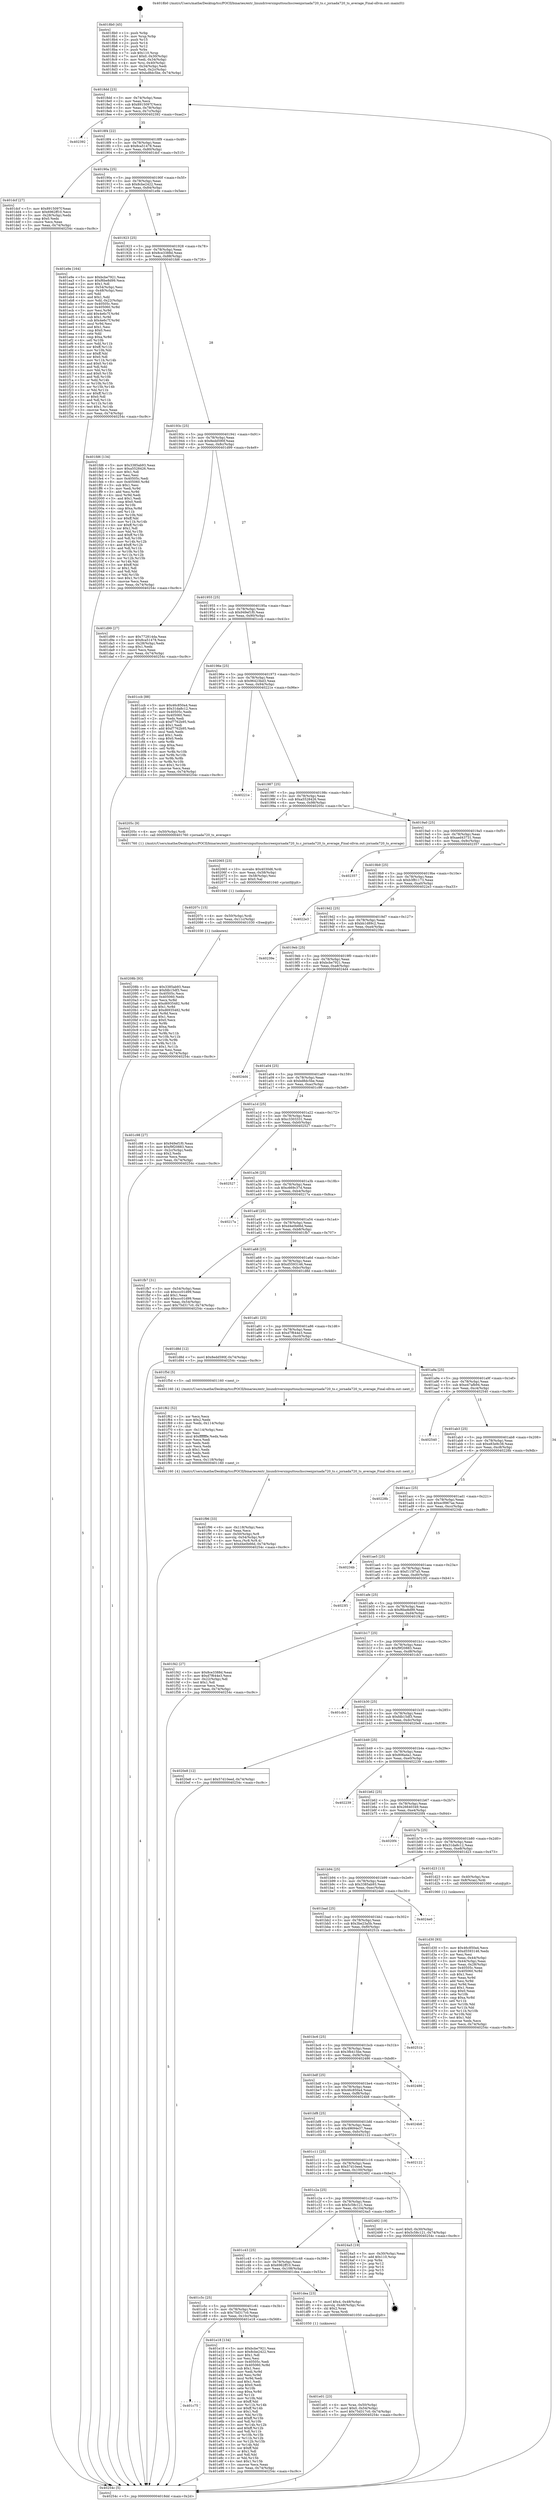 digraph "0x4018b0" {
  label = "0x4018b0 (/mnt/c/Users/mathe/Desktop/tcc/POCII/binaries/extr_linuxdriversinputtouchscreenjornada720_ts.c_jornada720_ts_average_Final-ollvm.out::main(0))"
  labelloc = "t"
  node[shape=record]

  Entry [label="",width=0.3,height=0.3,shape=circle,fillcolor=black,style=filled]
  "0x4018dd" [label="{
     0x4018dd [23]\l
     | [instrs]\l
     &nbsp;&nbsp;0x4018dd \<+3\>: mov -0x74(%rbp),%eax\l
     &nbsp;&nbsp;0x4018e0 \<+2\>: mov %eax,%ecx\l
     &nbsp;&nbsp;0x4018e2 \<+6\>: sub $0x8915097f,%ecx\l
     &nbsp;&nbsp;0x4018e8 \<+3\>: mov %eax,-0x78(%rbp)\l
     &nbsp;&nbsp;0x4018eb \<+3\>: mov %ecx,-0x7c(%rbp)\l
     &nbsp;&nbsp;0x4018ee \<+6\>: je 0000000000402392 \<main+0xae2\>\l
  }"]
  "0x402392" [label="{
     0x402392\l
  }", style=dashed]
  "0x4018f4" [label="{
     0x4018f4 [22]\l
     | [instrs]\l
     &nbsp;&nbsp;0x4018f4 \<+5\>: jmp 00000000004018f9 \<main+0x49\>\l
     &nbsp;&nbsp;0x4018f9 \<+3\>: mov -0x78(%rbp),%eax\l
     &nbsp;&nbsp;0x4018fc \<+5\>: sub $0x8ca51478,%eax\l
     &nbsp;&nbsp;0x401901 \<+3\>: mov %eax,-0x80(%rbp)\l
     &nbsp;&nbsp;0x401904 \<+6\>: je 0000000000401dcf \<main+0x51f\>\l
  }"]
  Exit [label="",width=0.3,height=0.3,shape=circle,fillcolor=black,style=filled,peripheries=2]
  "0x401dcf" [label="{
     0x401dcf [27]\l
     | [instrs]\l
     &nbsp;&nbsp;0x401dcf \<+5\>: mov $0x8915097f,%eax\l
     &nbsp;&nbsp;0x401dd4 \<+5\>: mov $0x6962ff10,%ecx\l
     &nbsp;&nbsp;0x401dd9 \<+3\>: mov -0x28(%rbp),%edx\l
     &nbsp;&nbsp;0x401ddc \<+3\>: cmp $0x0,%edx\l
     &nbsp;&nbsp;0x401ddf \<+3\>: cmove %ecx,%eax\l
     &nbsp;&nbsp;0x401de2 \<+3\>: mov %eax,-0x74(%rbp)\l
     &nbsp;&nbsp;0x401de5 \<+5\>: jmp 000000000040254c \<main+0xc9c\>\l
  }"]
  "0x40190a" [label="{
     0x40190a [25]\l
     | [instrs]\l
     &nbsp;&nbsp;0x40190a \<+5\>: jmp 000000000040190f \<main+0x5f\>\l
     &nbsp;&nbsp;0x40190f \<+3\>: mov -0x78(%rbp),%eax\l
     &nbsp;&nbsp;0x401912 \<+5\>: sub $0x8cbe2422,%eax\l
     &nbsp;&nbsp;0x401917 \<+6\>: mov %eax,-0x84(%rbp)\l
     &nbsp;&nbsp;0x40191d \<+6\>: je 0000000000401e9e \<main+0x5ee\>\l
  }"]
  "0x40208b" [label="{
     0x40208b [93]\l
     | [instrs]\l
     &nbsp;&nbsp;0x40208b \<+5\>: mov $0x3385ab93,%eax\l
     &nbsp;&nbsp;0x402090 \<+5\>: mov $0xfdb15df3,%esi\l
     &nbsp;&nbsp;0x402095 \<+7\>: mov 0x40505c,%ecx\l
     &nbsp;&nbsp;0x40209c \<+7\>: mov 0x405060,%edx\l
     &nbsp;&nbsp;0x4020a3 \<+3\>: mov %ecx,%r8d\l
     &nbsp;&nbsp;0x4020a6 \<+7\>: sub $0xd6935482,%r8d\l
     &nbsp;&nbsp;0x4020ad \<+4\>: sub $0x1,%r8d\l
     &nbsp;&nbsp;0x4020b1 \<+7\>: add $0xd6935482,%r8d\l
     &nbsp;&nbsp;0x4020b8 \<+4\>: imul %r8d,%ecx\l
     &nbsp;&nbsp;0x4020bc \<+3\>: and $0x1,%ecx\l
     &nbsp;&nbsp;0x4020bf \<+3\>: cmp $0x0,%ecx\l
     &nbsp;&nbsp;0x4020c2 \<+4\>: sete %r9b\l
     &nbsp;&nbsp;0x4020c6 \<+3\>: cmp $0xa,%edx\l
     &nbsp;&nbsp;0x4020c9 \<+4\>: setl %r10b\l
     &nbsp;&nbsp;0x4020cd \<+3\>: mov %r9b,%r11b\l
     &nbsp;&nbsp;0x4020d0 \<+3\>: and %r10b,%r11b\l
     &nbsp;&nbsp;0x4020d3 \<+3\>: xor %r10b,%r9b\l
     &nbsp;&nbsp;0x4020d6 \<+3\>: or %r9b,%r11b\l
     &nbsp;&nbsp;0x4020d9 \<+4\>: test $0x1,%r11b\l
     &nbsp;&nbsp;0x4020dd \<+3\>: cmovne %esi,%eax\l
     &nbsp;&nbsp;0x4020e0 \<+3\>: mov %eax,-0x74(%rbp)\l
     &nbsp;&nbsp;0x4020e3 \<+5\>: jmp 000000000040254c \<main+0xc9c\>\l
  }"]
  "0x401e9e" [label="{
     0x401e9e [164]\l
     | [instrs]\l
     &nbsp;&nbsp;0x401e9e \<+5\>: mov $0xbcbe7921,%eax\l
     &nbsp;&nbsp;0x401ea3 \<+5\>: mov $0xf6be8d99,%ecx\l
     &nbsp;&nbsp;0x401ea8 \<+2\>: mov $0x1,%dl\l
     &nbsp;&nbsp;0x401eaa \<+3\>: mov -0x54(%rbp),%esi\l
     &nbsp;&nbsp;0x401ead \<+3\>: cmp -0x48(%rbp),%esi\l
     &nbsp;&nbsp;0x401eb0 \<+4\>: setl %dil\l
     &nbsp;&nbsp;0x401eb4 \<+4\>: and $0x1,%dil\l
     &nbsp;&nbsp;0x401eb8 \<+4\>: mov %dil,-0x22(%rbp)\l
     &nbsp;&nbsp;0x401ebc \<+7\>: mov 0x40505c,%esi\l
     &nbsp;&nbsp;0x401ec3 \<+8\>: mov 0x405060,%r8d\l
     &nbsp;&nbsp;0x401ecb \<+3\>: mov %esi,%r9d\l
     &nbsp;&nbsp;0x401ece \<+7\>: add $0x4e6c7f,%r9d\l
     &nbsp;&nbsp;0x401ed5 \<+4\>: sub $0x1,%r9d\l
     &nbsp;&nbsp;0x401ed9 \<+7\>: sub $0x4e6c7f,%r9d\l
     &nbsp;&nbsp;0x401ee0 \<+4\>: imul %r9d,%esi\l
     &nbsp;&nbsp;0x401ee4 \<+3\>: and $0x1,%esi\l
     &nbsp;&nbsp;0x401ee7 \<+3\>: cmp $0x0,%esi\l
     &nbsp;&nbsp;0x401eea \<+4\>: sete %dil\l
     &nbsp;&nbsp;0x401eee \<+4\>: cmp $0xa,%r8d\l
     &nbsp;&nbsp;0x401ef2 \<+4\>: setl %r10b\l
     &nbsp;&nbsp;0x401ef6 \<+3\>: mov %dil,%r11b\l
     &nbsp;&nbsp;0x401ef9 \<+4\>: xor $0xff,%r11b\l
     &nbsp;&nbsp;0x401efd \<+3\>: mov %r10b,%bl\l
     &nbsp;&nbsp;0x401f00 \<+3\>: xor $0xff,%bl\l
     &nbsp;&nbsp;0x401f03 \<+3\>: xor $0x0,%dl\l
     &nbsp;&nbsp;0x401f06 \<+3\>: mov %r11b,%r14b\l
     &nbsp;&nbsp;0x401f09 \<+4\>: and $0x0,%r14b\l
     &nbsp;&nbsp;0x401f0d \<+3\>: and %dl,%dil\l
     &nbsp;&nbsp;0x401f10 \<+3\>: mov %bl,%r15b\l
     &nbsp;&nbsp;0x401f13 \<+4\>: and $0x0,%r15b\l
     &nbsp;&nbsp;0x401f17 \<+3\>: and %dl,%r10b\l
     &nbsp;&nbsp;0x401f1a \<+3\>: or %dil,%r14b\l
     &nbsp;&nbsp;0x401f1d \<+3\>: or %r10b,%r15b\l
     &nbsp;&nbsp;0x401f20 \<+3\>: xor %r15b,%r14b\l
     &nbsp;&nbsp;0x401f23 \<+3\>: or %bl,%r11b\l
     &nbsp;&nbsp;0x401f26 \<+4\>: xor $0xff,%r11b\l
     &nbsp;&nbsp;0x401f2a \<+3\>: or $0x0,%dl\l
     &nbsp;&nbsp;0x401f2d \<+3\>: and %dl,%r11b\l
     &nbsp;&nbsp;0x401f30 \<+3\>: or %r11b,%r14b\l
     &nbsp;&nbsp;0x401f33 \<+4\>: test $0x1,%r14b\l
     &nbsp;&nbsp;0x401f37 \<+3\>: cmovne %ecx,%eax\l
     &nbsp;&nbsp;0x401f3a \<+3\>: mov %eax,-0x74(%rbp)\l
     &nbsp;&nbsp;0x401f3d \<+5\>: jmp 000000000040254c \<main+0xc9c\>\l
  }"]
  "0x401923" [label="{
     0x401923 [25]\l
     | [instrs]\l
     &nbsp;&nbsp;0x401923 \<+5\>: jmp 0000000000401928 \<main+0x78\>\l
     &nbsp;&nbsp;0x401928 \<+3\>: mov -0x78(%rbp),%eax\l
     &nbsp;&nbsp;0x40192b \<+5\>: sub $0x8ce3388d,%eax\l
     &nbsp;&nbsp;0x401930 \<+6\>: mov %eax,-0x88(%rbp)\l
     &nbsp;&nbsp;0x401936 \<+6\>: je 0000000000401fd6 \<main+0x726\>\l
  }"]
  "0x40207c" [label="{
     0x40207c [15]\l
     | [instrs]\l
     &nbsp;&nbsp;0x40207c \<+4\>: mov -0x50(%rbp),%rdi\l
     &nbsp;&nbsp;0x402080 \<+6\>: mov %eax,-0x11c(%rbp)\l
     &nbsp;&nbsp;0x402086 \<+5\>: call 0000000000401030 \<free@plt\>\l
     | [calls]\l
     &nbsp;&nbsp;0x401030 \{1\} (unknown)\l
  }"]
  "0x401fd6" [label="{
     0x401fd6 [134]\l
     | [instrs]\l
     &nbsp;&nbsp;0x401fd6 \<+5\>: mov $0x3385ab93,%eax\l
     &nbsp;&nbsp;0x401fdb \<+5\>: mov $0xa5528426,%ecx\l
     &nbsp;&nbsp;0x401fe0 \<+2\>: mov $0x1,%dl\l
     &nbsp;&nbsp;0x401fe2 \<+2\>: xor %esi,%esi\l
     &nbsp;&nbsp;0x401fe4 \<+7\>: mov 0x40505c,%edi\l
     &nbsp;&nbsp;0x401feb \<+8\>: mov 0x405060,%r8d\l
     &nbsp;&nbsp;0x401ff3 \<+3\>: sub $0x1,%esi\l
     &nbsp;&nbsp;0x401ff6 \<+3\>: mov %edi,%r9d\l
     &nbsp;&nbsp;0x401ff9 \<+3\>: add %esi,%r9d\l
     &nbsp;&nbsp;0x401ffc \<+4\>: imul %r9d,%edi\l
     &nbsp;&nbsp;0x402000 \<+3\>: and $0x1,%edi\l
     &nbsp;&nbsp;0x402003 \<+3\>: cmp $0x0,%edi\l
     &nbsp;&nbsp;0x402006 \<+4\>: sete %r10b\l
     &nbsp;&nbsp;0x40200a \<+4\>: cmp $0xa,%r8d\l
     &nbsp;&nbsp;0x40200e \<+4\>: setl %r11b\l
     &nbsp;&nbsp;0x402012 \<+3\>: mov %r10b,%bl\l
     &nbsp;&nbsp;0x402015 \<+3\>: xor $0xff,%bl\l
     &nbsp;&nbsp;0x402018 \<+3\>: mov %r11b,%r14b\l
     &nbsp;&nbsp;0x40201b \<+4\>: xor $0xff,%r14b\l
     &nbsp;&nbsp;0x40201f \<+3\>: xor $0x1,%dl\l
     &nbsp;&nbsp;0x402022 \<+3\>: mov %bl,%r15b\l
     &nbsp;&nbsp;0x402025 \<+4\>: and $0xff,%r15b\l
     &nbsp;&nbsp;0x402029 \<+3\>: and %dl,%r10b\l
     &nbsp;&nbsp;0x40202c \<+3\>: mov %r14b,%r12b\l
     &nbsp;&nbsp;0x40202f \<+4\>: and $0xff,%r12b\l
     &nbsp;&nbsp;0x402033 \<+3\>: and %dl,%r11b\l
     &nbsp;&nbsp;0x402036 \<+3\>: or %r10b,%r15b\l
     &nbsp;&nbsp;0x402039 \<+3\>: or %r11b,%r12b\l
     &nbsp;&nbsp;0x40203c \<+3\>: xor %r12b,%r15b\l
     &nbsp;&nbsp;0x40203f \<+3\>: or %r14b,%bl\l
     &nbsp;&nbsp;0x402042 \<+3\>: xor $0xff,%bl\l
     &nbsp;&nbsp;0x402045 \<+3\>: or $0x1,%dl\l
     &nbsp;&nbsp;0x402048 \<+2\>: and %dl,%bl\l
     &nbsp;&nbsp;0x40204a \<+3\>: or %bl,%r15b\l
     &nbsp;&nbsp;0x40204d \<+4\>: test $0x1,%r15b\l
     &nbsp;&nbsp;0x402051 \<+3\>: cmovne %ecx,%eax\l
     &nbsp;&nbsp;0x402054 \<+3\>: mov %eax,-0x74(%rbp)\l
     &nbsp;&nbsp;0x402057 \<+5\>: jmp 000000000040254c \<main+0xc9c\>\l
  }"]
  "0x40193c" [label="{
     0x40193c [25]\l
     | [instrs]\l
     &nbsp;&nbsp;0x40193c \<+5\>: jmp 0000000000401941 \<main+0x91\>\l
     &nbsp;&nbsp;0x401941 \<+3\>: mov -0x78(%rbp),%eax\l
     &nbsp;&nbsp;0x401944 \<+5\>: sub $0x8edd590f,%eax\l
     &nbsp;&nbsp;0x401949 \<+6\>: mov %eax,-0x8c(%rbp)\l
     &nbsp;&nbsp;0x40194f \<+6\>: je 0000000000401d99 \<main+0x4e9\>\l
  }"]
  "0x402065" [label="{
     0x402065 [23]\l
     | [instrs]\l
     &nbsp;&nbsp;0x402065 \<+10\>: movabs $0x4030d6,%rdi\l
     &nbsp;&nbsp;0x40206f \<+3\>: mov %eax,-0x58(%rbp)\l
     &nbsp;&nbsp;0x402072 \<+3\>: mov -0x58(%rbp),%esi\l
     &nbsp;&nbsp;0x402075 \<+2\>: mov $0x0,%al\l
     &nbsp;&nbsp;0x402077 \<+5\>: call 0000000000401040 \<printf@plt\>\l
     | [calls]\l
     &nbsp;&nbsp;0x401040 \{1\} (unknown)\l
  }"]
  "0x401d99" [label="{
     0x401d99 [27]\l
     | [instrs]\l
     &nbsp;&nbsp;0x401d99 \<+5\>: mov $0x772814da,%eax\l
     &nbsp;&nbsp;0x401d9e \<+5\>: mov $0x8ca51478,%ecx\l
     &nbsp;&nbsp;0x401da3 \<+3\>: mov -0x28(%rbp),%edx\l
     &nbsp;&nbsp;0x401da6 \<+3\>: cmp $0x1,%edx\l
     &nbsp;&nbsp;0x401da9 \<+3\>: cmovl %ecx,%eax\l
     &nbsp;&nbsp;0x401dac \<+3\>: mov %eax,-0x74(%rbp)\l
     &nbsp;&nbsp;0x401daf \<+5\>: jmp 000000000040254c \<main+0xc9c\>\l
  }"]
  "0x401955" [label="{
     0x401955 [25]\l
     | [instrs]\l
     &nbsp;&nbsp;0x401955 \<+5\>: jmp 000000000040195a \<main+0xaa\>\l
     &nbsp;&nbsp;0x40195a \<+3\>: mov -0x78(%rbp),%eax\l
     &nbsp;&nbsp;0x40195d \<+5\>: sub $0x949ef1f0,%eax\l
     &nbsp;&nbsp;0x401962 \<+6\>: mov %eax,-0x90(%rbp)\l
     &nbsp;&nbsp;0x401968 \<+6\>: je 0000000000401ccb \<main+0x41b\>\l
  }"]
  "0x401f96" [label="{
     0x401f96 [33]\l
     | [instrs]\l
     &nbsp;&nbsp;0x401f96 \<+6\>: mov -0x118(%rbp),%ecx\l
     &nbsp;&nbsp;0x401f9c \<+3\>: imul %eax,%ecx\l
     &nbsp;&nbsp;0x401f9f \<+4\>: mov -0x50(%rbp),%r8\l
     &nbsp;&nbsp;0x401fa3 \<+4\>: movslq -0x54(%rbp),%r9\l
     &nbsp;&nbsp;0x401fa7 \<+4\>: mov %ecx,(%r8,%r9,4)\l
     &nbsp;&nbsp;0x401fab \<+7\>: movl $0xd4e0b66d,-0x74(%rbp)\l
     &nbsp;&nbsp;0x401fb2 \<+5\>: jmp 000000000040254c \<main+0xc9c\>\l
  }"]
  "0x401ccb" [label="{
     0x401ccb [88]\l
     | [instrs]\l
     &nbsp;&nbsp;0x401ccb \<+5\>: mov $0x46c850a4,%eax\l
     &nbsp;&nbsp;0x401cd0 \<+5\>: mov $0x31da8c12,%ecx\l
     &nbsp;&nbsp;0x401cd5 \<+7\>: mov 0x40505c,%edx\l
     &nbsp;&nbsp;0x401cdc \<+7\>: mov 0x405060,%esi\l
     &nbsp;&nbsp;0x401ce3 \<+2\>: mov %edx,%edi\l
     &nbsp;&nbsp;0x401ce5 \<+6\>: sub $0xf7762b95,%edi\l
     &nbsp;&nbsp;0x401ceb \<+3\>: sub $0x1,%edi\l
     &nbsp;&nbsp;0x401cee \<+6\>: add $0xf7762b95,%edi\l
     &nbsp;&nbsp;0x401cf4 \<+3\>: imul %edi,%edx\l
     &nbsp;&nbsp;0x401cf7 \<+3\>: and $0x1,%edx\l
     &nbsp;&nbsp;0x401cfa \<+3\>: cmp $0x0,%edx\l
     &nbsp;&nbsp;0x401cfd \<+4\>: sete %r8b\l
     &nbsp;&nbsp;0x401d01 \<+3\>: cmp $0xa,%esi\l
     &nbsp;&nbsp;0x401d04 \<+4\>: setl %r9b\l
     &nbsp;&nbsp;0x401d08 \<+3\>: mov %r8b,%r10b\l
     &nbsp;&nbsp;0x401d0b \<+3\>: and %r9b,%r10b\l
     &nbsp;&nbsp;0x401d0e \<+3\>: xor %r9b,%r8b\l
     &nbsp;&nbsp;0x401d11 \<+3\>: or %r8b,%r10b\l
     &nbsp;&nbsp;0x401d14 \<+4\>: test $0x1,%r10b\l
     &nbsp;&nbsp;0x401d18 \<+3\>: cmovne %ecx,%eax\l
     &nbsp;&nbsp;0x401d1b \<+3\>: mov %eax,-0x74(%rbp)\l
     &nbsp;&nbsp;0x401d1e \<+5\>: jmp 000000000040254c \<main+0xc9c\>\l
  }"]
  "0x40196e" [label="{
     0x40196e [25]\l
     | [instrs]\l
     &nbsp;&nbsp;0x40196e \<+5\>: jmp 0000000000401973 \<main+0xc3\>\l
     &nbsp;&nbsp;0x401973 \<+3\>: mov -0x78(%rbp),%eax\l
     &nbsp;&nbsp;0x401976 \<+5\>: sub $0x96423bd3,%eax\l
     &nbsp;&nbsp;0x40197b \<+6\>: mov %eax,-0x94(%rbp)\l
     &nbsp;&nbsp;0x401981 \<+6\>: je 000000000040221e \<main+0x96e\>\l
  }"]
  "0x401f62" [label="{
     0x401f62 [52]\l
     | [instrs]\l
     &nbsp;&nbsp;0x401f62 \<+2\>: xor %ecx,%ecx\l
     &nbsp;&nbsp;0x401f64 \<+5\>: mov $0x2,%edx\l
     &nbsp;&nbsp;0x401f69 \<+6\>: mov %edx,-0x114(%rbp)\l
     &nbsp;&nbsp;0x401f6f \<+1\>: cltd\l
     &nbsp;&nbsp;0x401f70 \<+6\>: mov -0x114(%rbp),%esi\l
     &nbsp;&nbsp;0x401f76 \<+2\>: idiv %esi\l
     &nbsp;&nbsp;0x401f78 \<+6\>: imul $0xfffffffe,%edx,%edx\l
     &nbsp;&nbsp;0x401f7e \<+2\>: mov %ecx,%edi\l
     &nbsp;&nbsp;0x401f80 \<+2\>: sub %edx,%edi\l
     &nbsp;&nbsp;0x401f82 \<+2\>: mov %ecx,%edx\l
     &nbsp;&nbsp;0x401f84 \<+3\>: sub $0x1,%edx\l
     &nbsp;&nbsp;0x401f87 \<+2\>: add %edx,%edi\l
     &nbsp;&nbsp;0x401f89 \<+2\>: sub %edi,%ecx\l
     &nbsp;&nbsp;0x401f8b \<+6\>: mov %ecx,-0x118(%rbp)\l
     &nbsp;&nbsp;0x401f91 \<+5\>: call 0000000000401160 \<next_i\>\l
     | [calls]\l
     &nbsp;&nbsp;0x401160 \{4\} (/mnt/c/Users/mathe/Desktop/tcc/POCII/binaries/extr_linuxdriversinputtouchscreenjornada720_ts.c_jornada720_ts_average_Final-ollvm.out::next_i)\l
  }"]
  "0x40221e" [label="{
     0x40221e\l
  }", style=dashed]
  "0x401987" [label="{
     0x401987 [25]\l
     | [instrs]\l
     &nbsp;&nbsp;0x401987 \<+5\>: jmp 000000000040198c \<main+0xdc\>\l
     &nbsp;&nbsp;0x40198c \<+3\>: mov -0x78(%rbp),%eax\l
     &nbsp;&nbsp;0x40198f \<+5\>: sub $0xa5528426,%eax\l
     &nbsp;&nbsp;0x401994 \<+6\>: mov %eax,-0x98(%rbp)\l
     &nbsp;&nbsp;0x40199a \<+6\>: je 000000000040205c \<main+0x7ac\>\l
  }"]
  "0x401c75" [label="{
     0x401c75\l
  }", style=dashed]
  "0x40205c" [label="{
     0x40205c [9]\l
     | [instrs]\l
     &nbsp;&nbsp;0x40205c \<+4\>: mov -0x50(%rbp),%rdi\l
     &nbsp;&nbsp;0x402060 \<+5\>: call 0000000000401760 \<jornada720_ts_average\>\l
     | [calls]\l
     &nbsp;&nbsp;0x401760 \{1\} (/mnt/c/Users/mathe/Desktop/tcc/POCII/binaries/extr_linuxdriversinputtouchscreenjornada720_ts.c_jornada720_ts_average_Final-ollvm.out::jornada720_ts_average)\l
  }"]
  "0x4019a0" [label="{
     0x4019a0 [25]\l
     | [instrs]\l
     &nbsp;&nbsp;0x4019a0 \<+5\>: jmp 00000000004019a5 \<main+0xf5\>\l
     &nbsp;&nbsp;0x4019a5 \<+3\>: mov -0x78(%rbp),%eax\l
     &nbsp;&nbsp;0x4019a8 \<+5\>: sub $0xaed43731,%eax\l
     &nbsp;&nbsp;0x4019ad \<+6\>: mov %eax,-0x9c(%rbp)\l
     &nbsp;&nbsp;0x4019b3 \<+6\>: je 0000000000402357 \<main+0xaa7\>\l
  }"]
  "0x401e18" [label="{
     0x401e18 [134]\l
     | [instrs]\l
     &nbsp;&nbsp;0x401e18 \<+5\>: mov $0xbcbe7921,%eax\l
     &nbsp;&nbsp;0x401e1d \<+5\>: mov $0x8cbe2422,%ecx\l
     &nbsp;&nbsp;0x401e22 \<+2\>: mov $0x1,%dl\l
     &nbsp;&nbsp;0x401e24 \<+2\>: xor %esi,%esi\l
     &nbsp;&nbsp;0x401e26 \<+7\>: mov 0x40505c,%edi\l
     &nbsp;&nbsp;0x401e2d \<+8\>: mov 0x405060,%r8d\l
     &nbsp;&nbsp;0x401e35 \<+3\>: sub $0x1,%esi\l
     &nbsp;&nbsp;0x401e38 \<+3\>: mov %edi,%r9d\l
     &nbsp;&nbsp;0x401e3b \<+3\>: add %esi,%r9d\l
     &nbsp;&nbsp;0x401e3e \<+4\>: imul %r9d,%edi\l
     &nbsp;&nbsp;0x401e42 \<+3\>: and $0x1,%edi\l
     &nbsp;&nbsp;0x401e45 \<+3\>: cmp $0x0,%edi\l
     &nbsp;&nbsp;0x401e48 \<+4\>: sete %r10b\l
     &nbsp;&nbsp;0x401e4c \<+4\>: cmp $0xa,%r8d\l
     &nbsp;&nbsp;0x401e50 \<+4\>: setl %r11b\l
     &nbsp;&nbsp;0x401e54 \<+3\>: mov %r10b,%bl\l
     &nbsp;&nbsp;0x401e57 \<+3\>: xor $0xff,%bl\l
     &nbsp;&nbsp;0x401e5a \<+3\>: mov %r11b,%r14b\l
     &nbsp;&nbsp;0x401e5d \<+4\>: xor $0xff,%r14b\l
     &nbsp;&nbsp;0x401e61 \<+3\>: xor $0x1,%dl\l
     &nbsp;&nbsp;0x401e64 \<+3\>: mov %bl,%r15b\l
     &nbsp;&nbsp;0x401e67 \<+4\>: and $0xff,%r15b\l
     &nbsp;&nbsp;0x401e6b \<+3\>: and %dl,%r10b\l
     &nbsp;&nbsp;0x401e6e \<+3\>: mov %r14b,%r12b\l
     &nbsp;&nbsp;0x401e71 \<+4\>: and $0xff,%r12b\l
     &nbsp;&nbsp;0x401e75 \<+3\>: and %dl,%r11b\l
     &nbsp;&nbsp;0x401e78 \<+3\>: or %r10b,%r15b\l
     &nbsp;&nbsp;0x401e7b \<+3\>: or %r11b,%r12b\l
     &nbsp;&nbsp;0x401e7e \<+3\>: xor %r12b,%r15b\l
     &nbsp;&nbsp;0x401e81 \<+3\>: or %r14b,%bl\l
     &nbsp;&nbsp;0x401e84 \<+3\>: xor $0xff,%bl\l
     &nbsp;&nbsp;0x401e87 \<+3\>: or $0x1,%dl\l
     &nbsp;&nbsp;0x401e8a \<+2\>: and %dl,%bl\l
     &nbsp;&nbsp;0x401e8c \<+3\>: or %bl,%r15b\l
     &nbsp;&nbsp;0x401e8f \<+4\>: test $0x1,%r15b\l
     &nbsp;&nbsp;0x401e93 \<+3\>: cmovne %ecx,%eax\l
     &nbsp;&nbsp;0x401e96 \<+3\>: mov %eax,-0x74(%rbp)\l
     &nbsp;&nbsp;0x401e99 \<+5\>: jmp 000000000040254c \<main+0xc9c\>\l
  }"]
  "0x402357" [label="{
     0x402357\l
  }", style=dashed]
  "0x4019b9" [label="{
     0x4019b9 [25]\l
     | [instrs]\l
     &nbsp;&nbsp;0x4019b9 \<+5\>: jmp 00000000004019be \<main+0x10e\>\l
     &nbsp;&nbsp;0x4019be \<+3\>: mov -0x78(%rbp),%eax\l
     &nbsp;&nbsp;0x4019c1 \<+5\>: sub $0xb3f81173,%eax\l
     &nbsp;&nbsp;0x4019c6 \<+6\>: mov %eax,-0xa0(%rbp)\l
     &nbsp;&nbsp;0x4019cc \<+6\>: je 00000000004022e3 \<main+0xa33\>\l
  }"]
  "0x401e01" [label="{
     0x401e01 [23]\l
     | [instrs]\l
     &nbsp;&nbsp;0x401e01 \<+4\>: mov %rax,-0x50(%rbp)\l
     &nbsp;&nbsp;0x401e05 \<+7\>: movl $0x0,-0x54(%rbp)\l
     &nbsp;&nbsp;0x401e0c \<+7\>: movl $0x75d317c0,-0x74(%rbp)\l
     &nbsp;&nbsp;0x401e13 \<+5\>: jmp 000000000040254c \<main+0xc9c\>\l
  }"]
  "0x4022e3" [label="{
     0x4022e3\l
  }", style=dashed]
  "0x4019d2" [label="{
     0x4019d2 [25]\l
     | [instrs]\l
     &nbsp;&nbsp;0x4019d2 \<+5\>: jmp 00000000004019d7 \<main+0x127\>\l
     &nbsp;&nbsp;0x4019d7 \<+3\>: mov -0x78(%rbp),%eax\l
     &nbsp;&nbsp;0x4019da \<+5\>: sub $0xbb1d89c2,%eax\l
     &nbsp;&nbsp;0x4019df \<+6\>: mov %eax,-0xa4(%rbp)\l
     &nbsp;&nbsp;0x4019e5 \<+6\>: je 000000000040239e \<main+0xaee\>\l
  }"]
  "0x401c5c" [label="{
     0x401c5c [25]\l
     | [instrs]\l
     &nbsp;&nbsp;0x401c5c \<+5\>: jmp 0000000000401c61 \<main+0x3b1\>\l
     &nbsp;&nbsp;0x401c61 \<+3\>: mov -0x78(%rbp),%eax\l
     &nbsp;&nbsp;0x401c64 \<+5\>: sub $0x75d317c0,%eax\l
     &nbsp;&nbsp;0x401c69 \<+6\>: mov %eax,-0x10c(%rbp)\l
     &nbsp;&nbsp;0x401c6f \<+6\>: je 0000000000401e18 \<main+0x568\>\l
  }"]
  "0x40239e" [label="{
     0x40239e\l
  }", style=dashed]
  "0x4019eb" [label="{
     0x4019eb [25]\l
     | [instrs]\l
     &nbsp;&nbsp;0x4019eb \<+5\>: jmp 00000000004019f0 \<main+0x140\>\l
     &nbsp;&nbsp;0x4019f0 \<+3\>: mov -0x78(%rbp),%eax\l
     &nbsp;&nbsp;0x4019f3 \<+5\>: sub $0xbcbe7921,%eax\l
     &nbsp;&nbsp;0x4019f8 \<+6\>: mov %eax,-0xa8(%rbp)\l
     &nbsp;&nbsp;0x4019fe \<+6\>: je 00000000004024d4 \<main+0xc24\>\l
  }"]
  "0x401dea" [label="{
     0x401dea [23]\l
     | [instrs]\l
     &nbsp;&nbsp;0x401dea \<+7\>: movl $0x4,-0x48(%rbp)\l
     &nbsp;&nbsp;0x401df1 \<+4\>: movslq -0x48(%rbp),%rax\l
     &nbsp;&nbsp;0x401df5 \<+4\>: shl $0x2,%rax\l
     &nbsp;&nbsp;0x401df9 \<+3\>: mov %rax,%rdi\l
     &nbsp;&nbsp;0x401dfc \<+5\>: call 0000000000401050 \<malloc@plt\>\l
     | [calls]\l
     &nbsp;&nbsp;0x401050 \{1\} (unknown)\l
  }"]
  "0x4024d4" [label="{
     0x4024d4\l
  }", style=dashed]
  "0x401a04" [label="{
     0x401a04 [25]\l
     | [instrs]\l
     &nbsp;&nbsp;0x401a04 \<+5\>: jmp 0000000000401a09 \<main+0x159\>\l
     &nbsp;&nbsp;0x401a09 \<+3\>: mov -0x78(%rbp),%eax\l
     &nbsp;&nbsp;0x401a0c \<+5\>: sub $0xbd8dc5be,%eax\l
     &nbsp;&nbsp;0x401a11 \<+6\>: mov %eax,-0xac(%rbp)\l
     &nbsp;&nbsp;0x401a17 \<+6\>: je 0000000000401c98 \<main+0x3e8\>\l
  }"]
  "0x401c43" [label="{
     0x401c43 [25]\l
     | [instrs]\l
     &nbsp;&nbsp;0x401c43 \<+5\>: jmp 0000000000401c48 \<main+0x398\>\l
     &nbsp;&nbsp;0x401c48 \<+3\>: mov -0x78(%rbp),%eax\l
     &nbsp;&nbsp;0x401c4b \<+5\>: sub $0x6962ff10,%eax\l
     &nbsp;&nbsp;0x401c50 \<+6\>: mov %eax,-0x108(%rbp)\l
     &nbsp;&nbsp;0x401c56 \<+6\>: je 0000000000401dea \<main+0x53a\>\l
  }"]
  "0x401c98" [label="{
     0x401c98 [27]\l
     | [instrs]\l
     &nbsp;&nbsp;0x401c98 \<+5\>: mov $0x949ef1f0,%eax\l
     &nbsp;&nbsp;0x401c9d \<+5\>: mov $0xf9f20883,%ecx\l
     &nbsp;&nbsp;0x401ca2 \<+3\>: mov -0x2c(%rbp),%edx\l
     &nbsp;&nbsp;0x401ca5 \<+3\>: cmp $0x2,%edx\l
     &nbsp;&nbsp;0x401ca8 \<+3\>: cmovne %ecx,%eax\l
     &nbsp;&nbsp;0x401cab \<+3\>: mov %eax,-0x74(%rbp)\l
     &nbsp;&nbsp;0x401cae \<+5\>: jmp 000000000040254c \<main+0xc9c\>\l
  }"]
  "0x401a1d" [label="{
     0x401a1d [25]\l
     | [instrs]\l
     &nbsp;&nbsp;0x401a1d \<+5\>: jmp 0000000000401a22 \<main+0x172\>\l
     &nbsp;&nbsp;0x401a22 \<+3\>: mov -0x78(%rbp),%eax\l
     &nbsp;&nbsp;0x401a25 \<+5\>: sub $0xc3303331,%eax\l
     &nbsp;&nbsp;0x401a2a \<+6\>: mov %eax,-0xb0(%rbp)\l
     &nbsp;&nbsp;0x401a30 \<+6\>: je 0000000000402527 \<main+0xc77\>\l
  }"]
  "0x40254c" [label="{
     0x40254c [5]\l
     | [instrs]\l
     &nbsp;&nbsp;0x40254c \<+5\>: jmp 00000000004018dd \<main+0x2d\>\l
  }"]
  "0x4018b0" [label="{
     0x4018b0 [45]\l
     | [instrs]\l
     &nbsp;&nbsp;0x4018b0 \<+1\>: push %rbp\l
     &nbsp;&nbsp;0x4018b1 \<+3\>: mov %rsp,%rbp\l
     &nbsp;&nbsp;0x4018b4 \<+2\>: push %r15\l
     &nbsp;&nbsp;0x4018b6 \<+2\>: push %r14\l
     &nbsp;&nbsp;0x4018b8 \<+2\>: push %r12\l
     &nbsp;&nbsp;0x4018ba \<+1\>: push %rbx\l
     &nbsp;&nbsp;0x4018bb \<+7\>: sub $0x110,%rsp\l
     &nbsp;&nbsp;0x4018c2 \<+7\>: movl $0x0,-0x30(%rbp)\l
     &nbsp;&nbsp;0x4018c9 \<+3\>: mov %edi,-0x34(%rbp)\l
     &nbsp;&nbsp;0x4018cc \<+4\>: mov %rsi,-0x40(%rbp)\l
     &nbsp;&nbsp;0x4018d0 \<+3\>: mov -0x34(%rbp),%edi\l
     &nbsp;&nbsp;0x4018d3 \<+3\>: mov %edi,-0x2c(%rbp)\l
     &nbsp;&nbsp;0x4018d6 \<+7\>: movl $0xbd8dc5be,-0x74(%rbp)\l
  }"]
  "0x4024a5" [label="{
     0x4024a5 [19]\l
     | [instrs]\l
     &nbsp;&nbsp;0x4024a5 \<+3\>: mov -0x30(%rbp),%eax\l
     &nbsp;&nbsp;0x4024a8 \<+7\>: add $0x110,%rsp\l
     &nbsp;&nbsp;0x4024af \<+1\>: pop %rbx\l
     &nbsp;&nbsp;0x4024b0 \<+2\>: pop %r12\l
     &nbsp;&nbsp;0x4024b2 \<+2\>: pop %r14\l
     &nbsp;&nbsp;0x4024b4 \<+2\>: pop %r15\l
     &nbsp;&nbsp;0x4024b6 \<+1\>: pop %rbp\l
     &nbsp;&nbsp;0x4024b7 \<+1\>: ret\l
  }"]
  "0x402527" [label="{
     0x402527\l
  }", style=dashed]
  "0x401a36" [label="{
     0x401a36 [25]\l
     | [instrs]\l
     &nbsp;&nbsp;0x401a36 \<+5\>: jmp 0000000000401a3b \<main+0x18b\>\l
     &nbsp;&nbsp;0x401a3b \<+3\>: mov -0x78(%rbp),%eax\l
     &nbsp;&nbsp;0x401a3e \<+5\>: sub $0xc669c37d,%eax\l
     &nbsp;&nbsp;0x401a43 \<+6\>: mov %eax,-0xb4(%rbp)\l
     &nbsp;&nbsp;0x401a49 \<+6\>: je 000000000040217a \<main+0x8ca\>\l
  }"]
  "0x401c2a" [label="{
     0x401c2a [25]\l
     | [instrs]\l
     &nbsp;&nbsp;0x401c2a \<+5\>: jmp 0000000000401c2f \<main+0x37f\>\l
     &nbsp;&nbsp;0x401c2f \<+3\>: mov -0x78(%rbp),%eax\l
     &nbsp;&nbsp;0x401c32 \<+5\>: sub $0x5c58c121,%eax\l
     &nbsp;&nbsp;0x401c37 \<+6\>: mov %eax,-0x104(%rbp)\l
     &nbsp;&nbsp;0x401c3d \<+6\>: je 00000000004024a5 \<main+0xbf5\>\l
  }"]
  "0x40217a" [label="{
     0x40217a\l
  }", style=dashed]
  "0x401a4f" [label="{
     0x401a4f [25]\l
     | [instrs]\l
     &nbsp;&nbsp;0x401a4f \<+5\>: jmp 0000000000401a54 \<main+0x1a4\>\l
     &nbsp;&nbsp;0x401a54 \<+3\>: mov -0x78(%rbp),%eax\l
     &nbsp;&nbsp;0x401a57 \<+5\>: sub $0xd4e0b66d,%eax\l
     &nbsp;&nbsp;0x401a5c \<+6\>: mov %eax,-0xb8(%rbp)\l
     &nbsp;&nbsp;0x401a62 \<+6\>: je 0000000000401fb7 \<main+0x707\>\l
  }"]
  "0x402492" [label="{
     0x402492 [19]\l
     | [instrs]\l
     &nbsp;&nbsp;0x402492 \<+7\>: movl $0x0,-0x30(%rbp)\l
     &nbsp;&nbsp;0x402499 \<+7\>: movl $0x5c58c121,-0x74(%rbp)\l
     &nbsp;&nbsp;0x4024a0 \<+5\>: jmp 000000000040254c \<main+0xc9c\>\l
  }"]
  "0x401fb7" [label="{
     0x401fb7 [31]\l
     | [instrs]\l
     &nbsp;&nbsp;0x401fb7 \<+3\>: mov -0x54(%rbp),%eax\l
     &nbsp;&nbsp;0x401fba \<+5\>: sub $0xccc01d99,%eax\l
     &nbsp;&nbsp;0x401fbf \<+3\>: add $0x1,%eax\l
     &nbsp;&nbsp;0x401fc2 \<+5\>: add $0xccc01d99,%eax\l
     &nbsp;&nbsp;0x401fc7 \<+3\>: mov %eax,-0x54(%rbp)\l
     &nbsp;&nbsp;0x401fca \<+7\>: movl $0x75d317c0,-0x74(%rbp)\l
     &nbsp;&nbsp;0x401fd1 \<+5\>: jmp 000000000040254c \<main+0xc9c\>\l
  }"]
  "0x401a68" [label="{
     0x401a68 [25]\l
     | [instrs]\l
     &nbsp;&nbsp;0x401a68 \<+5\>: jmp 0000000000401a6d \<main+0x1bd\>\l
     &nbsp;&nbsp;0x401a6d \<+3\>: mov -0x78(%rbp),%eax\l
     &nbsp;&nbsp;0x401a70 \<+5\>: sub $0xd5593146,%eax\l
     &nbsp;&nbsp;0x401a75 \<+6\>: mov %eax,-0xbc(%rbp)\l
     &nbsp;&nbsp;0x401a7b \<+6\>: je 0000000000401d8d \<main+0x4dd\>\l
  }"]
  "0x401c11" [label="{
     0x401c11 [25]\l
     | [instrs]\l
     &nbsp;&nbsp;0x401c11 \<+5\>: jmp 0000000000401c16 \<main+0x366\>\l
     &nbsp;&nbsp;0x401c16 \<+3\>: mov -0x78(%rbp),%eax\l
     &nbsp;&nbsp;0x401c19 \<+5\>: sub $0x57d10eed,%eax\l
     &nbsp;&nbsp;0x401c1e \<+6\>: mov %eax,-0x100(%rbp)\l
     &nbsp;&nbsp;0x401c24 \<+6\>: je 0000000000402492 \<main+0xbe2\>\l
  }"]
  "0x401d8d" [label="{
     0x401d8d [12]\l
     | [instrs]\l
     &nbsp;&nbsp;0x401d8d \<+7\>: movl $0x8edd590f,-0x74(%rbp)\l
     &nbsp;&nbsp;0x401d94 \<+5\>: jmp 000000000040254c \<main+0xc9c\>\l
  }"]
  "0x401a81" [label="{
     0x401a81 [25]\l
     | [instrs]\l
     &nbsp;&nbsp;0x401a81 \<+5\>: jmp 0000000000401a86 \<main+0x1d6\>\l
     &nbsp;&nbsp;0x401a86 \<+3\>: mov -0x78(%rbp),%eax\l
     &nbsp;&nbsp;0x401a89 \<+5\>: sub $0xd7f644e3,%eax\l
     &nbsp;&nbsp;0x401a8e \<+6\>: mov %eax,-0xc0(%rbp)\l
     &nbsp;&nbsp;0x401a94 \<+6\>: je 0000000000401f5d \<main+0x6ad\>\l
  }"]
  "0x402122" [label="{
     0x402122\l
  }", style=dashed]
  "0x401f5d" [label="{
     0x401f5d [5]\l
     | [instrs]\l
     &nbsp;&nbsp;0x401f5d \<+5\>: call 0000000000401160 \<next_i\>\l
     | [calls]\l
     &nbsp;&nbsp;0x401160 \{4\} (/mnt/c/Users/mathe/Desktop/tcc/POCII/binaries/extr_linuxdriversinputtouchscreenjornada720_ts.c_jornada720_ts_average_Final-ollvm.out::next_i)\l
  }"]
  "0x401a9a" [label="{
     0x401a9a [25]\l
     | [instrs]\l
     &nbsp;&nbsp;0x401a9a \<+5\>: jmp 0000000000401a9f \<main+0x1ef\>\l
     &nbsp;&nbsp;0x401a9f \<+3\>: mov -0x78(%rbp),%eax\l
     &nbsp;&nbsp;0x401aa2 \<+5\>: sub $0xe47afb94,%eax\l
     &nbsp;&nbsp;0x401aa7 \<+6\>: mov %eax,-0xc4(%rbp)\l
     &nbsp;&nbsp;0x401aad \<+6\>: je 0000000000402540 \<main+0xc90\>\l
  }"]
  "0x401bf8" [label="{
     0x401bf8 [25]\l
     | [instrs]\l
     &nbsp;&nbsp;0x401bf8 \<+5\>: jmp 0000000000401bfd \<main+0x34d\>\l
     &nbsp;&nbsp;0x401bfd \<+3\>: mov -0x78(%rbp),%eax\l
     &nbsp;&nbsp;0x401c00 \<+5\>: sub $0x49694e37,%eax\l
     &nbsp;&nbsp;0x401c05 \<+6\>: mov %eax,-0xfc(%rbp)\l
     &nbsp;&nbsp;0x401c0b \<+6\>: je 0000000000402122 \<main+0x872\>\l
  }"]
  "0x402540" [label="{
     0x402540\l
  }", style=dashed]
  "0x401ab3" [label="{
     0x401ab3 [25]\l
     | [instrs]\l
     &nbsp;&nbsp;0x401ab3 \<+5\>: jmp 0000000000401ab8 \<main+0x208\>\l
     &nbsp;&nbsp;0x401ab8 \<+3\>: mov -0x78(%rbp),%eax\l
     &nbsp;&nbsp;0x401abb \<+5\>: sub $0xe83e9c38,%eax\l
     &nbsp;&nbsp;0x401ac0 \<+6\>: mov %eax,-0xc8(%rbp)\l
     &nbsp;&nbsp;0x401ac6 \<+6\>: je 000000000040228b \<main+0x9db\>\l
  }"]
  "0x4024b8" [label="{
     0x4024b8\l
  }", style=dashed]
  "0x40228b" [label="{
     0x40228b\l
  }", style=dashed]
  "0x401acc" [label="{
     0x401acc [25]\l
     | [instrs]\l
     &nbsp;&nbsp;0x401acc \<+5\>: jmp 0000000000401ad1 \<main+0x221\>\l
     &nbsp;&nbsp;0x401ad1 \<+3\>: mov -0x78(%rbp),%eax\l
     &nbsp;&nbsp;0x401ad4 \<+5\>: sub $0xec9967ae,%eax\l
     &nbsp;&nbsp;0x401ad9 \<+6\>: mov %eax,-0xcc(%rbp)\l
     &nbsp;&nbsp;0x401adf \<+6\>: je 000000000040234b \<main+0xa9b\>\l
  }"]
  "0x401bdf" [label="{
     0x401bdf [25]\l
     | [instrs]\l
     &nbsp;&nbsp;0x401bdf \<+5\>: jmp 0000000000401be4 \<main+0x334\>\l
     &nbsp;&nbsp;0x401be4 \<+3\>: mov -0x78(%rbp),%eax\l
     &nbsp;&nbsp;0x401be7 \<+5\>: sub $0x46c850a4,%eax\l
     &nbsp;&nbsp;0x401bec \<+6\>: mov %eax,-0xf8(%rbp)\l
     &nbsp;&nbsp;0x401bf2 \<+6\>: je 00000000004024b8 \<main+0xc08\>\l
  }"]
  "0x40234b" [label="{
     0x40234b\l
  }", style=dashed]
  "0x401ae5" [label="{
     0x401ae5 [25]\l
     | [instrs]\l
     &nbsp;&nbsp;0x401ae5 \<+5\>: jmp 0000000000401aea \<main+0x23a\>\l
     &nbsp;&nbsp;0x401aea \<+3\>: mov -0x78(%rbp),%eax\l
     &nbsp;&nbsp;0x401aed \<+5\>: sub $0xf115f7a5,%eax\l
     &nbsp;&nbsp;0x401af2 \<+6\>: mov %eax,-0xd0(%rbp)\l
     &nbsp;&nbsp;0x401af8 \<+6\>: je 00000000004023f1 \<main+0xb41\>\l
  }"]
  "0x402486" [label="{
     0x402486\l
  }", style=dashed]
  "0x4023f1" [label="{
     0x4023f1\l
  }", style=dashed]
  "0x401afe" [label="{
     0x401afe [25]\l
     | [instrs]\l
     &nbsp;&nbsp;0x401afe \<+5\>: jmp 0000000000401b03 \<main+0x253\>\l
     &nbsp;&nbsp;0x401b03 \<+3\>: mov -0x78(%rbp),%eax\l
     &nbsp;&nbsp;0x401b06 \<+5\>: sub $0xf6be8d99,%eax\l
     &nbsp;&nbsp;0x401b0b \<+6\>: mov %eax,-0xd4(%rbp)\l
     &nbsp;&nbsp;0x401b11 \<+6\>: je 0000000000401f42 \<main+0x692\>\l
  }"]
  "0x401bc6" [label="{
     0x401bc6 [25]\l
     | [instrs]\l
     &nbsp;&nbsp;0x401bc6 \<+5\>: jmp 0000000000401bcb \<main+0x31b\>\l
     &nbsp;&nbsp;0x401bcb \<+3\>: mov -0x78(%rbp),%eax\l
     &nbsp;&nbsp;0x401bce \<+5\>: sub $0x3fb415be,%eax\l
     &nbsp;&nbsp;0x401bd3 \<+6\>: mov %eax,-0xf4(%rbp)\l
     &nbsp;&nbsp;0x401bd9 \<+6\>: je 0000000000402486 \<main+0xbd6\>\l
  }"]
  "0x401f42" [label="{
     0x401f42 [27]\l
     | [instrs]\l
     &nbsp;&nbsp;0x401f42 \<+5\>: mov $0x8ce3388d,%eax\l
     &nbsp;&nbsp;0x401f47 \<+5\>: mov $0xd7f644e3,%ecx\l
     &nbsp;&nbsp;0x401f4c \<+3\>: mov -0x22(%rbp),%dl\l
     &nbsp;&nbsp;0x401f4f \<+3\>: test $0x1,%dl\l
     &nbsp;&nbsp;0x401f52 \<+3\>: cmovne %ecx,%eax\l
     &nbsp;&nbsp;0x401f55 \<+3\>: mov %eax,-0x74(%rbp)\l
     &nbsp;&nbsp;0x401f58 \<+5\>: jmp 000000000040254c \<main+0xc9c\>\l
  }"]
  "0x401b17" [label="{
     0x401b17 [25]\l
     | [instrs]\l
     &nbsp;&nbsp;0x401b17 \<+5\>: jmp 0000000000401b1c \<main+0x26c\>\l
     &nbsp;&nbsp;0x401b1c \<+3\>: mov -0x78(%rbp),%eax\l
     &nbsp;&nbsp;0x401b1f \<+5\>: sub $0xf9f20883,%eax\l
     &nbsp;&nbsp;0x401b24 \<+6\>: mov %eax,-0xd8(%rbp)\l
     &nbsp;&nbsp;0x401b2a \<+6\>: je 0000000000401cb3 \<main+0x403\>\l
  }"]
  "0x40251b" [label="{
     0x40251b\l
  }", style=dashed]
  "0x401cb3" [label="{
     0x401cb3\l
  }", style=dashed]
  "0x401b30" [label="{
     0x401b30 [25]\l
     | [instrs]\l
     &nbsp;&nbsp;0x401b30 \<+5\>: jmp 0000000000401b35 \<main+0x285\>\l
     &nbsp;&nbsp;0x401b35 \<+3\>: mov -0x78(%rbp),%eax\l
     &nbsp;&nbsp;0x401b38 \<+5\>: sub $0xfdb15df3,%eax\l
     &nbsp;&nbsp;0x401b3d \<+6\>: mov %eax,-0xdc(%rbp)\l
     &nbsp;&nbsp;0x401b43 \<+6\>: je 00000000004020e8 \<main+0x838\>\l
  }"]
  "0x401bad" [label="{
     0x401bad [25]\l
     | [instrs]\l
     &nbsp;&nbsp;0x401bad \<+5\>: jmp 0000000000401bb2 \<main+0x302\>\l
     &nbsp;&nbsp;0x401bb2 \<+3\>: mov -0x78(%rbp),%eax\l
     &nbsp;&nbsp;0x401bb5 \<+5\>: sub $0x3be23a5b,%eax\l
     &nbsp;&nbsp;0x401bba \<+6\>: mov %eax,-0xf0(%rbp)\l
     &nbsp;&nbsp;0x401bc0 \<+6\>: je 000000000040251b \<main+0xc6b\>\l
  }"]
  "0x4020e8" [label="{
     0x4020e8 [12]\l
     | [instrs]\l
     &nbsp;&nbsp;0x4020e8 \<+7\>: movl $0x57d10eed,-0x74(%rbp)\l
     &nbsp;&nbsp;0x4020ef \<+5\>: jmp 000000000040254c \<main+0xc9c\>\l
  }"]
  "0x401b49" [label="{
     0x401b49 [25]\l
     | [instrs]\l
     &nbsp;&nbsp;0x401b49 \<+5\>: jmp 0000000000401b4e \<main+0x29e\>\l
     &nbsp;&nbsp;0x401b4e \<+3\>: mov -0x78(%rbp),%eax\l
     &nbsp;&nbsp;0x401b51 \<+5\>: sub $0x806a4a1,%eax\l
     &nbsp;&nbsp;0x401b56 \<+6\>: mov %eax,-0xe0(%rbp)\l
     &nbsp;&nbsp;0x401b5c \<+6\>: je 0000000000402239 \<main+0x989\>\l
  }"]
  "0x4024e0" [label="{
     0x4024e0\l
  }", style=dashed]
  "0x402239" [label="{
     0x402239\l
  }", style=dashed]
  "0x401b62" [label="{
     0x401b62 [25]\l
     | [instrs]\l
     &nbsp;&nbsp;0x401b62 \<+5\>: jmp 0000000000401b67 \<main+0x2b7\>\l
     &nbsp;&nbsp;0x401b67 \<+3\>: mov -0x78(%rbp),%eax\l
     &nbsp;&nbsp;0x401b6a \<+5\>: sub $0x26640349,%eax\l
     &nbsp;&nbsp;0x401b6f \<+6\>: mov %eax,-0xe4(%rbp)\l
     &nbsp;&nbsp;0x401b75 \<+6\>: je 00000000004020f4 \<main+0x844\>\l
  }"]
  "0x401d30" [label="{
     0x401d30 [93]\l
     | [instrs]\l
     &nbsp;&nbsp;0x401d30 \<+5\>: mov $0x46c850a4,%ecx\l
     &nbsp;&nbsp;0x401d35 \<+5\>: mov $0xd5593146,%edx\l
     &nbsp;&nbsp;0x401d3a \<+2\>: xor %esi,%esi\l
     &nbsp;&nbsp;0x401d3c \<+3\>: mov %eax,-0x44(%rbp)\l
     &nbsp;&nbsp;0x401d3f \<+3\>: mov -0x44(%rbp),%eax\l
     &nbsp;&nbsp;0x401d42 \<+3\>: mov %eax,-0x28(%rbp)\l
     &nbsp;&nbsp;0x401d45 \<+7\>: mov 0x40505c,%eax\l
     &nbsp;&nbsp;0x401d4c \<+8\>: mov 0x405060,%r8d\l
     &nbsp;&nbsp;0x401d54 \<+3\>: sub $0x1,%esi\l
     &nbsp;&nbsp;0x401d57 \<+3\>: mov %eax,%r9d\l
     &nbsp;&nbsp;0x401d5a \<+3\>: add %esi,%r9d\l
     &nbsp;&nbsp;0x401d5d \<+4\>: imul %r9d,%eax\l
     &nbsp;&nbsp;0x401d61 \<+3\>: and $0x1,%eax\l
     &nbsp;&nbsp;0x401d64 \<+3\>: cmp $0x0,%eax\l
     &nbsp;&nbsp;0x401d67 \<+4\>: sete %r10b\l
     &nbsp;&nbsp;0x401d6b \<+4\>: cmp $0xa,%r8d\l
     &nbsp;&nbsp;0x401d6f \<+4\>: setl %r11b\l
     &nbsp;&nbsp;0x401d73 \<+3\>: mov %r10b,%bl\l
     &nbsp;&nbsp;0x401d76 \<+3\>: and %r11b,%bl\l
     &nbsp;&nbsp;0x401d79 \<+3\>: xor %r11b,%r10b\l
     &nbsp;&nbsp;0x401d7c \<+3\>: or %r10b,%bl\l
     &nbsp;&nbsp;0x401d7f \<+3\>: test $0x1,%bl\l
     &nbsp;&nbsp;0x401d82 \<+3\>: cmovne %edx,%ecx\l
     &nbsp;&nbsp;0x401d85 \<+3\>: mov %ecx,-0x74(%rbp)\l
     &nbsp;&nbsp;0x401d88 \<+5\>: jmp 000000000040254c \<main+0xc9c\>\l
  }"]
  "0x4020f4" [label="{
     0x4020f4\l
  }", style=dashed]
  "0x401b7b" [label="{
     0x401b7b [25]\l
     | [instrs]\l
     &nbsp;&nbsp;0x401b7b \<+5\>: jmp 0000000000401b80 \<main+0x2d0\>\l
     &nbsp;&nbsp;0x401b80 \<+3\>: mov -0x78(%rbp),%eax\l
     &nbsp;&nbsp;0x401b83 \<+5\>: sub $0x31da8c12,%eax\l
     &nbsp;&nbsp;0x401b88 \<+6\>: mov %eax,-0xe8(%rbp)\l
     &nbsp;&nbsp;0x401b8e \<+6\>: je 0000000000401d23 \<main+0x473\>\l
  }"]
  "0x401b94" [label="{
     0x401b94 [25]\l
     | [instrs]\l
     &nbsp;&nbsp;0x401b94 \<+5\>: jmp 0000000000401b99 \<main+0x2e9\>\l
     &nbsp;&nbsp;0x401b99 \<+3\>: mov -0x78(%rbp),%eax\l
     &nbsp;&nbsp;0x401b9c \<+5\>: sub $0x3385ab93,%eax\l
     &nbsp;&nbsp;0x401ba1 \<+6\>: mov %eax,-0xec(%rbp)\l
     &nbsp;&nbsp;0x401ba7 \<+6\>: je 00000000004024e0 \<main+0xc30\>\l
  }"]
  "0x401d23" [label="{
     0x401d23 [13]\l
     | [instrs]\l
     &nbsp;&nbsp;0x401d23 \<+4\>: mov -0x40(%rbp),%rax\l
     &nbsp;&nbsp;0x401d27 \<+4\>: mov 0x8(%rax),%rdi\l
     &nbsp;&nbsp;0x401d2b \<+5\>: call 0000000000401060 \<atoi@plt\>\l
     | [calls]\l
     &nbsp;&nbsp;0x401060 \{1\} (unknown)\l
  }"]
  Entry -> "0x4018b0" [label=" 1"]
  "0x4018dd" -> "0x402392" [label=" 0"]
  "0x4018dd" -> "0x4018f4" [label=" 35"]
  "0x4024a5" -> Exit [label=" 1"]
  "0x4018f4" -> "0x401dcf" [label=" 1"]
  "0x4018f4" -> "0x40190a" [label=" 34"]
  "0x402492" -> "0x40254c" [label=" 1"]
  "0x40190a" -> "0x401e9e" [label=" 5"]
  "0x40190a" -> "0x401923" [label=" 29"]
  "0x4020e8" -> "0x40254c" [label=" 1"]
  "0x401923" -> "0x401fd6" [label=" 1"]
  "0x401923" -> "0x40193c" [label=" 28"]
  "0x40208b" -> "0x40254c" [label=" 1"]
  "0x40193c" -> "0x401d99" [label=" 1"]
  "0x40193c" -> "0x401955" [label=" 27"]
  "0x40207c" -> "0x40208b" [label=" 1"]
  "0x401955" -> "0x401ccb" [label=" 1"]
  "0x401955" -> "0x40196e" [label=" 26"]
  "0x402065" -> "0x40207c" [label=" 1"]
  "0x40196e" -> "0x40221e" [label=" 0"]
  "0x40196e" -> "0x401987" [label=" 26"]
  "0x40205c" -> "0x402065" [label=" 1"]
  "0x401987" -> "0x40205c" [label=" 1"]
  "0x401987" -> "0x4019a0" [label=" 25"]
  "0x401fd6" -> "0x40254c" [label=" 1"]
  "0x4019a0" -> "0x402357" [label=" 0"]
  "0x4019a0" -> "0x4019b9" [label=" 25"]
  "0x401fb7" -> "0x40254c" [label=" 4"]
  "0x4019b9" -> "0x4022e3" [label=" 0"]
  "0x4019b9" -> "0x4019d2" [label=" 25"]
  "0x401f62" -> "0x401f96" [label=" 4"]
  "0x4019d2" -> "0x40239e" [label=" 0"]
  "0x4019d2" -> "0x4019eb" [label=" 25"]
  "0x401f5d" -> "0x401f62" [label=" 4"]
  "0x4019eb" -> "0x4024d4" [label=" 0"]
  "0x4019eb" -> "0x401a04" [label=" 25"]
  "0x401f42" -> "0x40254c" [label=" 5"]
  "0x401a04" -> "0x401c98" [label=" 1"]
  "0x401a04" -> "0x401a1d" [label=" 24"]
  "0x401c98" -> "0x40254c" [label=" 1"]
  "0x4018b0" -> "0x4018dd" [label=" 1"]
  "0x40254c" -> "0x4018dd" [label=" 34"]
  "0x401ccb" -> "0x40254c" [label=" 1"]
  "0x401e18" -> "0x40254c" [label=" 5"]
  "0x401a1d" -> "0x402527" [label=" 0"]
  "0x401a1d" -> "0x401a36" [label=" 24"]
  "0x401c5c" -> "0x401c75" [label=" 0"]
  "0x401a36" -> "0x40217a" [label=" 0"]
  "0x401a36" -> "0x401a4f" [label=" 24"]
  "0x401f96" -> "0x40254c" [label=" 4"]
  "0x401a4f" -> "0x401fb7" [label=" 4"]
  "0x401a4f" -> "0x401a68" [label=" 20"]
  "0x401e01" -> "0x40254c" [label=" 1"]
  "0x401a68" -> "0x401d8d" [label=" 1"]
  "0x401a68" -> "0x401a81" [label=" 19"]
  "0x401c43" -> "0x401c5c" [label=" 5"]
  "0x401a81" -> "0x401f5d" [label=" 4"]
  "0x401a81" -> "0x401a9a" [label=" 15"]
  "0x401c43" -> "0x401dea" [label=" 1"]
  "0x401a9a" -> "0x402540" [label=" 0"]
  "0x401a9a" -> "0x401ab3" [label=" 15"]
  "0x401c2a" -> "0x401c43" [label=" 6"]
  "0x401ab3" -> "0x40228b" [label=" 0"]
  "0x401ab3" -> "0x401acc" [label=" 15"]
  "0x401c2a" -> "0x4024a5" [label=" 1"]
  "0x401acc" -> "0x40234b" [label=" 0"]
  "0x401acc" -> "0x401ae5" [label=" 15"]
  "0x401c11" -> "0x401c2a" [label=" 7"]
  "0x401ae5" -> "0x4023f1" [label=" 0"]
  "0x401ae5" -> "0x401afe" [label=" 15"]
  "0x401c11" -> "0x402492" [label=" 1"]
  "0x401afe" -> "0x401f42" [label=" 5"]
  "0x401afe" -> "0x401b17" [label=" 10"]
  "0x401bf8" -> "0x401c11" [label=" 8"]
  "0x401b17" -> "0x401cb3" [label=" 0"]
  "0x401b17" -> "0x401b30" [label=" 10"]
  "0x401bf8" -> "0x402122" [label=" 0"]
  "0x401b30" -> "0x4020e8" [label=" 1"]
  "0x401b30" -> "0x401b49" [label=" 9"]
  "0x401bdf" -> "0x401bf8" [label=" 8"]
  "0x401b49" -> "0x402239" [label=" 0"]
  "0x401b49" -> "0x401b62" [label=" 9"]
  "0x401bdf" -> "0x4024b8" [label=" 0"]
  "0x401b62" -> "0x4020f4" [label=" 0"]
  "0x401b62" -> "0x401b7b" [label=" 9"]
  "0x401bc6" -> "0x401bdf" [label=" 8"]
  "0x401b7b" -> "0x401d23" [label=" 1"]
  "0x401b7b" -> "0x401b94" [label=" 8"]
  "0x401d23" -> "0x401d30" [label=" 1"]
  "0x401d30" -> "0x40254c" [label=" 1"]
  "0x401d8d" -> "0x40254c" [label=" 1"]
  "0x401d99" -> "0x40254c" [label=" 1"]
  "0x401dcf" -> "0x40254c" [label=" 1"]
  "0x401c5c" -> "0x401e18" [label=" 5"]
  "0x401b94" -> "0x4024e0" [label=" 0"]
  "0x401b94" -> "0x401bad" [label=" 8"]
  "0x401e9e" -> "0x40254c" [label=" 5"]
  "0x401bad" -> "0x40251b" [label=" 0"]
  "0x401bad" -> "0x401bc6" [label=" 8"]
  "0x401dea" -> "0x401e01" [label=" 1"]
  "0x401bc6" -> "0x402486" [label=" 0"]
}
